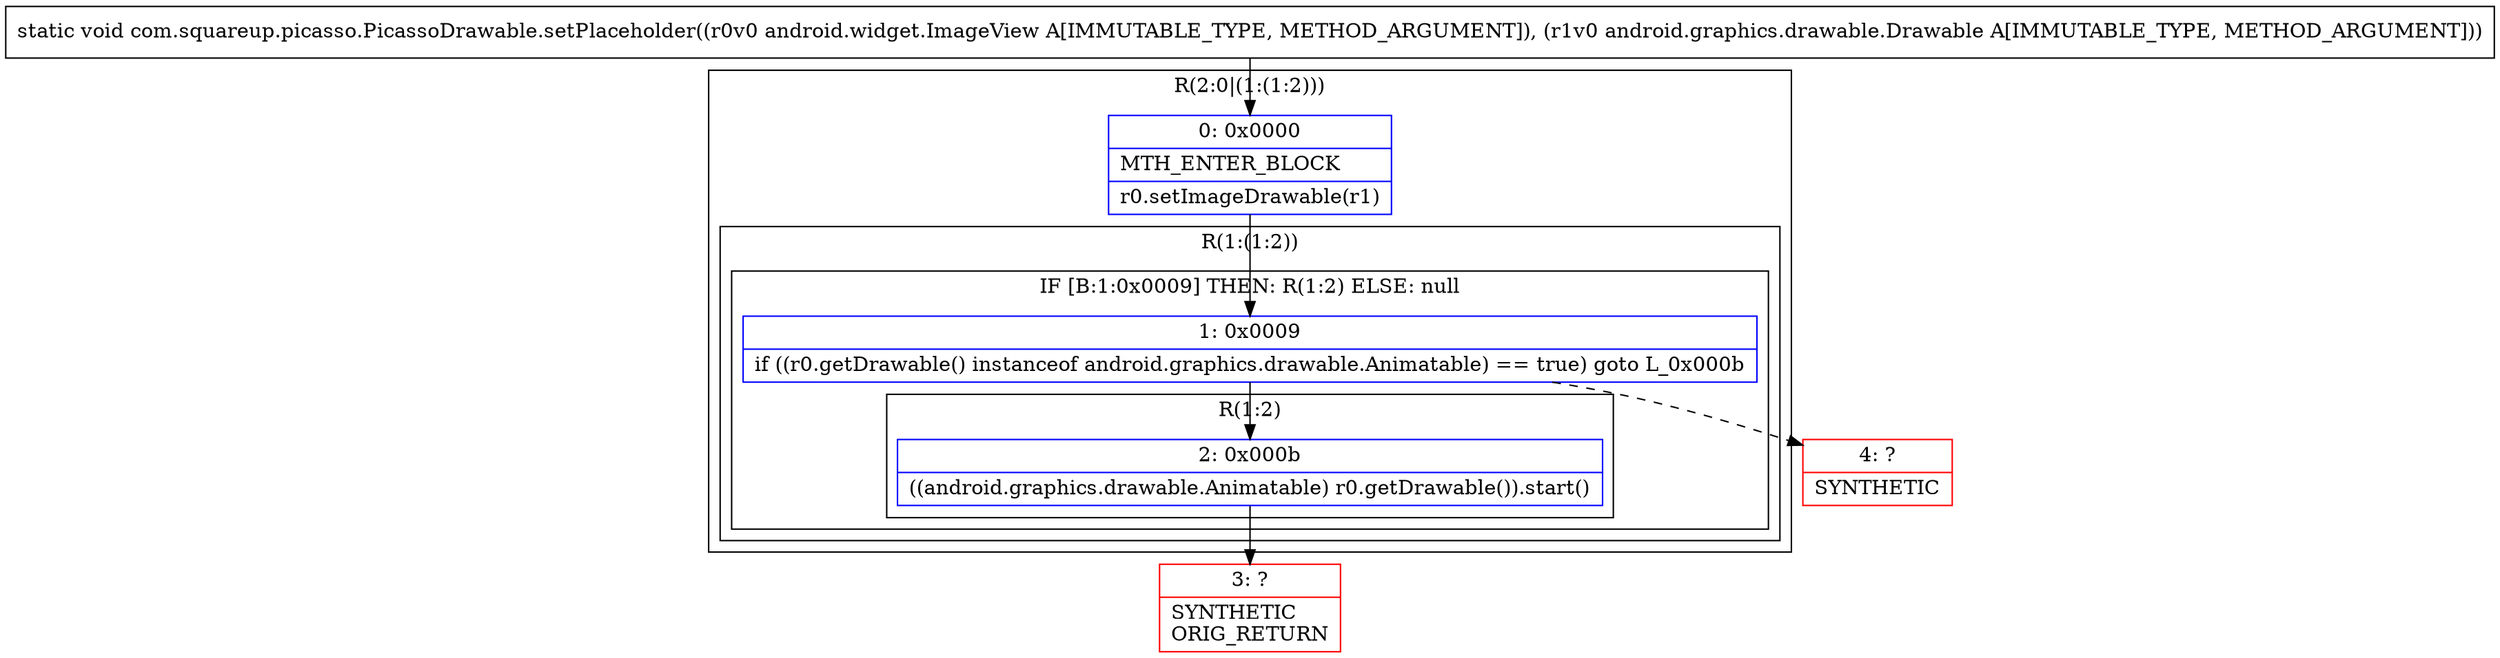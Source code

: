 digraph "CFG forcom.squareup.picasso.PicassoDrawable.setPlaceholder(Landroid\/widget\/ImageView;Landroid\/graphics\/drawable\/Drawable;)V" {
subgraph cluster_Region_1511888200 {
label = "R(2:0|(1:(1:2)))";
node [shape=record,color=blue];
Node_0 [shape=record,label="{0\:\ 0x0000|MTH_ENTER_BLOCK\l|r0.setImageDrawable(r1)\l}"];
subgraph cluster_Region_345224425 {
label = "R(1:(1:2))";
node [shape=record,color=blue];
subgraph cluster_IfRegion_1999892904 {
label = "IF [B:1:0x0009] THEN: R(1:2) ELSE: null";
node [shape=record,color=blue];
Node_1 [shape=record,label="{1\:\ 0x0009|if ((r0.getDrawable() instanceof android.graphics.drawable.Animatable) == true) goto L_0x000b\l}"];
subgraph cluster_Region_1103960015 {
label = "R(1:2)";
node [shape=record,color=blue];
Node_2 [shape=record,label="{2\:\ 0x000b|((android.graphics.drawable.Animatable) r0.getDrawable()).start()\l}"];
}
}
}
}
Node_3 [shape=record,color=red,label="{3\:\ ?|SYNTHETIC\lORIG_RETURN\l}"];
Node_4 [shape=record,color=red,label="{4\:\ ?|SYNTHETIC\l}"];
MethodNode[shape=record,label="{static void com.squareup.picasso.PicassoDrawable.setPlaceholder((r0v0 android.widget.ImageView A[IMMUTABLE_TYPE, METHOD_ARGUMENT]), (r1v0 android.graphics.drawable.Drawable A[IMMUTABLE_TYPE, METHOD_ARGUMENT])) }"];
MethodNode -> Node_0;
Node_0 -> Node_1;
Node_1 -> Node_2;
Node_1 -> Node_4[style=dashed];
Node_2 -> Node_3;
}

